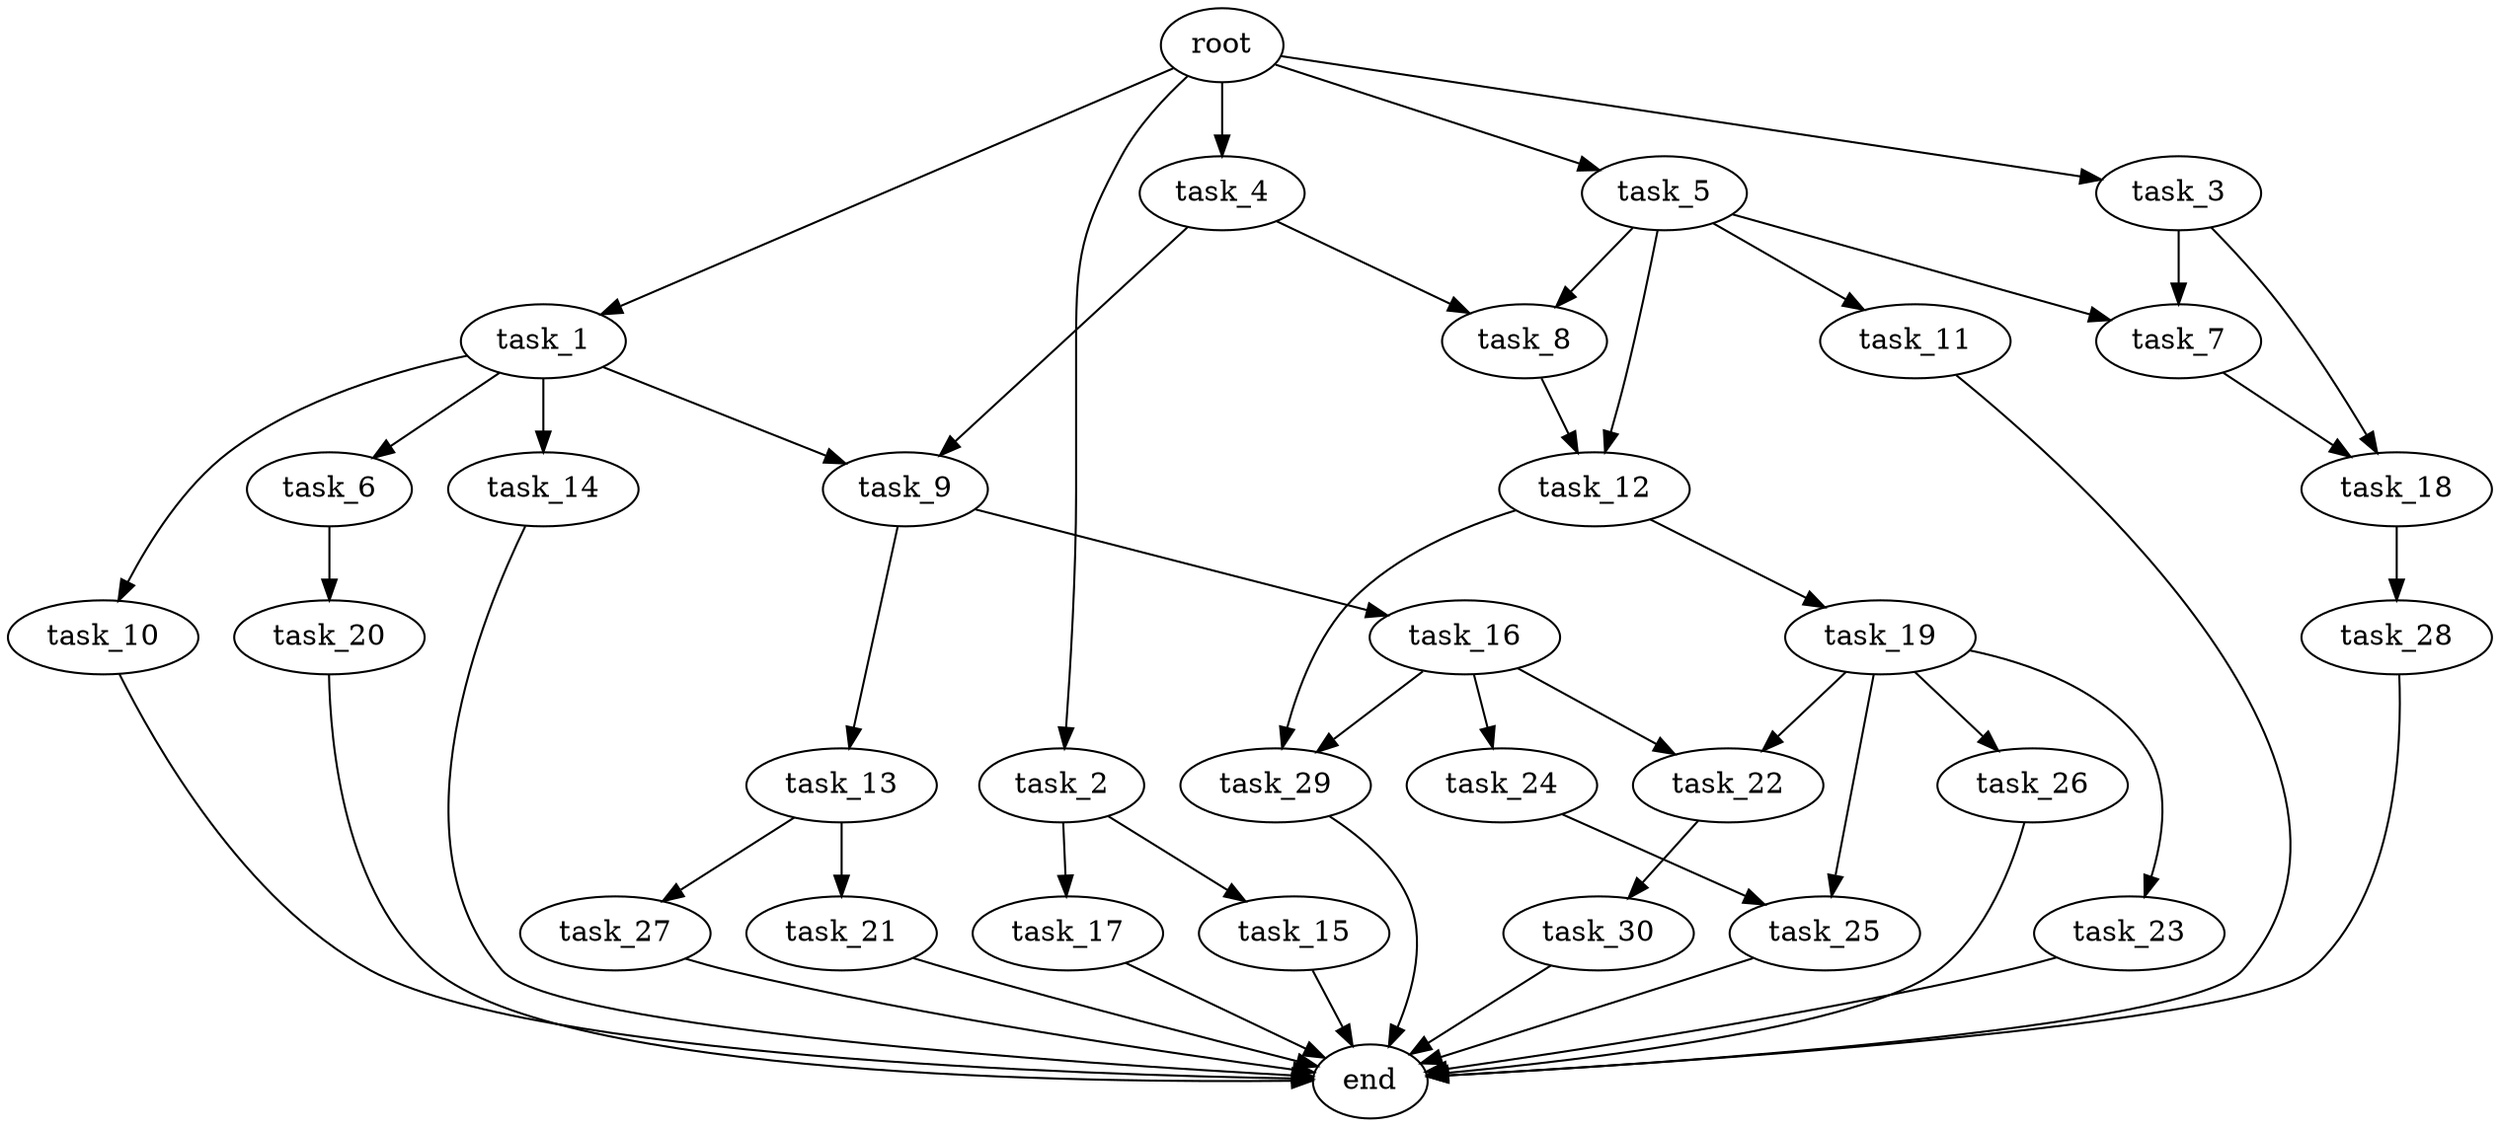 digraph G {
  root [size="0.000000e+00"];
  task_1 [size="6.446798e+10"];
  task_2 [size="2.713210e+10"];
  task_3 [size="4.449539e+10"];
  task_4 [size="8.628202e+10"];
  task_5 [size="3.632285e+10"];
  task_6 [size="5.869611e+10"];
  task_7 [size="9.655295e+10"];
  task_8 [size="4.140477e+10"];
  task_9 [size="1.839678e+10"];
  task_10 [size="2.319878e+09"];
  task_11 [size="7.277996e+10"];
  task_12 [size="6.620563e+10"];
  task_13 [size="9.404433e+10"];
  task_14 [size="7.007269e+10"];
  task_15 [size="8.015673e+09"];
  task_16 [size="1.669938e+10"];
  task_17 [size="1.030990e+10"];
  task_18 [size="6.388602e+09"];
  task_19 [size="8.787031e+10"];
  task_20 [size="5.484789e+10"];
  task_21 [size="2.646228e+09"];
  task_22 [size="3.970728e+10"];
  task_23 [size="7.650199e+10"];
  task_24 [size="8.334288e+09"];
  task_25 [size="2.625260e+10"];
  task_26 [size="1.553588e+10"];
  task_27 [size="6.548672e+10"];
  task_28 [size="8.854828e+10"];
  task_29 [size="3.094397e+10"];
  task_30 [size="2.474718e+10"];
  end [size="0.000000e+00"];

  root -> task_1 [size="1.000000e-12"];
  root -> task_2 [size="1.000000e-12"];
  root -> task_3 [size="1.000000e-12"];
  root -> task_4 [size="1.000000e-12"];
  root -> task_5 [size="1.000000e-12"];
  task_1 -> task_6 [size="5.869611e+08"];
  task_1 -> task_9 [size="9.198391e+07"];
  task_1 -> task_10 [size="2.319878e+07"];
  task_1 -> task_14 [size="7.007269e+08"];
  task_2 -> task_15 [size="8.015673e+07"];
  task_2 -> task_17 [size="1.030990e+08"];
  task_3 -> task_7 [size="4.827647e+08"];
  task_3 -> task_18 [size="3.194301e+07"];
  task_4 -> task_8 [size="2.070238e+08"];
  task_4 -> task_9 [size="9.198391e+07"];
  task_5 -> task_7 [size="4.827647e+08"];
  task_5 -> task_8 [size="2.070238e+08"];
  task_5 -> task_11 [size="7.277996e+08"];
  task_5 -> task_12 [size="3.310282e+08"];
  task_6 -> task_20 [size="5.484789e+08"];
  task_7 -> task_18 [size="3.194301e+07"];
  task_8 -> task_12 [size="3.310282e+08"];
  task_9 -> task_13 [size="9.404433e+08"];
  task_9 -> task_16 [size="1.669938e+08"];
  task_10 -> end [size="1.000000e-12"];
  task_11 -> end [size="1.000000e-12"];
  task_12 -> task_19 [size="8.787031e+08"];
  task_12 -> task_29 [size="1.547199e+08"];
  task_13 -> task_21 [size="2.646228e+07"];
  task_13 -> task_27 [size="6.548672e+08"];
  task_14 -> end [size="1.000000e-12"];
  task_15 -> end [size="1.000000e-12"];
  task_16 -> task_22 [size="1.985364e+08"];
  task_16 -> task_24 [size="8.334288e+07"];
  task_16 -> task_29 [size="1.547199e+08"];
  task_17 -> end [size="1.000000e-12"];
  task_18 -> task_28 [size="8.854828e+08"];
  task_19 -> task_22 [size="1.985364e+08"];
  task_19 -> task_23 [size="7.650199e+08"];
  task_19 -> task_25 [size="1.312630e+08"];
  task_19 -> task_26 [size="1.553588e+08"];
  task_20 -> end [size="1.000000e-12"];
  task_21 -> end [size="1.000000e-12"];
  task_22 -> task_30 [size="2.474718e+08"];
  task_23 -> end [size="1.000000e-12"];
  task_24 -> task_25 [size="1.312630e+08"];
  task_25 -> end [size="1.000000e-12"];
  task_26 -> end [size="1.000000e-12"];
  task_27 -> end [size="1.000000e-12"];
  task_28 -> end [size="1.000000e-12"];
  task_29 -> end [size="1.000000e-12"];
  task_30 -> end [size="1.000000e-12"];
}
